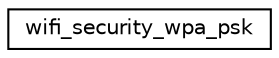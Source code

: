 digraph "Graphical Class Hierarchy"
{
 // LATEX_PDF_SIZE
  edge [fontname="Helvetica",fontsize="10",labelfontname="Helvetica",labelfontsize="10"];
  node [fontname="Helvetica",fontsize="10",shape=record];
  rankdir="LR";
  Node0 [label="wifi_security_wpa_psk",height=0.2,width=0.4,color="black", fillcolor="white", style="filled",URL="$structwifi__security__wpa__psk.html",tooltip="A WPA pre-shared-key."];
}
